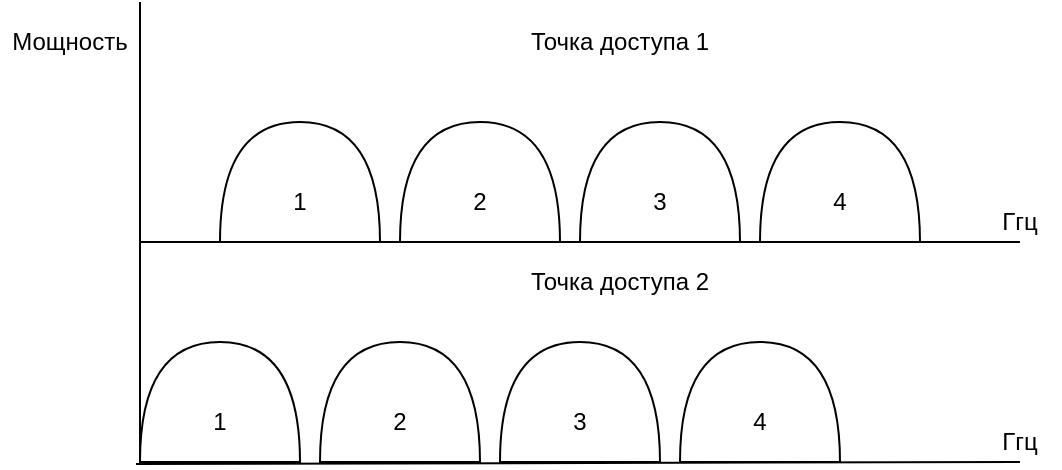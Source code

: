 <mxfile version="13.7.3" type="device"><diagram id="E2hhat81i2YUC2gKgNFm" name="Page-1"><mxGraphModel dx="946" dy="614" grid="1" gridSize="10" guides="1" tooltips="1" connect="1" arrows="1" fold="1" page="1" pageScale="1" pageWidth="827" pageHeight="1169" math="0" shadow="0"><root><mxCell id="0"/><mxCell id="1" parent="0"/><mxCell id="m9wnqFR6aFMrM1f_N6FY-1" value="" style="endArrow=none;html=1;" edge="1" parent="1"><mxGeometry width="50" height="50" relative="1" as="geometry"><mxPoint x="120" y="240" as="sourcePoint"/><mxPoint x="120" y="120" as="targetPoint"/></mxGeometry></mxCell><mxCell id="m9wnqFR6aFMrM1f_N6FY-2" value="" style="endArrow=none;html=1;" edge="1" parent="1"><mxGeometry width="50" height="50" relative="1" as="geometry"><mxPoint x="120" y="240" as="sourcePoint"/><mxPoint x="560" y="240" as="targetPoint"/></mxGeometry></mxCell><mxCell id="m9wnqFR6aFMrM1f_N6FY-3" value="" style="shape=or;whiteSpace=wrap;html=1;rotation=-90;" vertex="1" parent="1"><mxGeometry x="170" y="170" width="60" height="80" as="geometry"/></mxCell><mxCell id="m9wnqFR6aFMrM1f_N6FY-4" value="" style="shape=or;whiteSpace=wrap;html=1;rotation=-90;" vertex="1" parent="1"><mxGeometry x="260" y="170" width="60" height="80" as="geometry"/></mxCell><mxCell id="m9wnqFR6aFMrM1f_N6FY-5" value="" style="shape=or;whiteSpace=wrap;html=1;rotation=-90;" vertex="1" parent="1"><mxGeometry x="350" y="170" width="60" height="80" as="geometry"/></mxCell><mxCell id="m9wnqFR6aFMrM1f_N6FY-6" value="" style="shape=or;whiteSpace=wrap;html=1;rotation=-90;" vertex="1" parent="1"><mxGeometry x="440" y="170" width="60" height="80" as="geometry"/></mxCell><mxCell id="m9wnqFR6aFMrM1f_N6FY-7" value="1" style="text;html=1;strokeColor=none;fillColor=none;align=center;verticalAlign=middle;whiteSpace=wrap;rounded=0;" vertex="1" parent="1"><mxGeometry x="180" y="210" width="40" height="20" as="geometry"/></mxCell><mxCell id="m9wnqFR6aFMrM1f_N6FY-8" value="2" style="text;html=1;strokeColor=none;fillColor=none;align=center;verticalAlign=middle;whiteSpace=wrap;rounded=0;" vertex="1" parent="1"><mxGeometry x="270" y="210" width="40" height="20" as="geometry"/></mxCell><mxCell id="m9wnqFR6aFMrM1f_N6FY-9" value="3" style="text;html=1;strokeColor=none;fillColor=none;align=center;verticalAlign=middle;whiteSpace=wrap;rounded=0;" vertex="1" parent="1"><mxGeometry x="360" y="210" width="40" height="20" as="geometry"/></mxCell><mxCell id="m9wnqFR6aFMrM1f_N6FY-10" value="4" style="text;html=1;strokeColor=none;fillColor=none;align=center;verticalAlign=middle;whiteSpace=wrap;rounded=0;" vertex="1" parent="1"><mxGeometry x="450" y="210" width="40" height="20" as="geometry"/></mxCell><mxCell id="m9wnqFR6aFMrM1f_N6FY-11" value="Ггц" style="text;html=1;strokeColor=none;fillColor=none;align=center;verticalAlign=middle;whiteSpace=wrap;rounded=0;" vertex="1" parent="1"><mxGeometry x="540" y="220" width="40" height="20" as="geometry"/></mxCell><mxCell id="m9wnqFR6aFMrM1f_N6FY-12" value="Мощность" style="text;html=1;strokeColor=none;fillColor=none;align=center;verticalAlign=middle;whiteSpace=wrap;rounded=0;" vertex="1" parent="1"><mxGeometry x="50" y="130" width="70" height="20" as="geometry"/></mxCell><mxCell id="m9wnqFR6aFMrM1f_N6FY-13" value="Точка доступа 1" style="text;html=1;strokeColor=none;fillColor=none;align=center;verticalAlign=middle;whiteSpace=wrap;rounded=0;" vertex="1" parent="1"><mxGeometry x="280" y="130" width="160" height="20" as="geometry"/></mxCell><mxCell id="m9wnqFR6aFMrM1f_N6FY-27" value="" style="endArrow=none;html=1;" edge="1" parent="1"><mxGeometry width="50" height="50" relative="1" as="geometry"><mxPoint x="120" y="350" as="sourcePoint"/><mxPoint x="120" y="230" as="targetPoint"/></mxGeometry></mxCell><mxCell id="m9wnqFR6aFMrM1f_N6FY-28" value="" style="endArrow=none;html=1;entryX=0.5;entryY=1;entryDx=0;entryDy=0;exitX=-0.017;exitY=-0.025;exitDx=0;exitDy=0;exitPerimeter=0;" edge="1" parent="1" source="m9wnqFR6aFMrM1f_N6FY-29" target="m9wnqFR6aFMrM1f_N6FY-37"><mxGeometry width="50" height="50" relative="1" as="geometry"><mxPoint x="80" y="350" as="sourcePoint"/><mxPoint x="520" y="350" as="targetPoint"/></mxGeometry></mxCell><mxCell id="m9wnqFR6aFMrM1f_N6FY-29" value="" style="shape=or;whiteSpace=wrap;html=1;rotation=-90;" vertex="1" parent="1"><mxGeometry x="130" y="280" width="60" height="80" as="geometry"/></mxCell><mxCell id="m9wnqFR6aFMrM1f_N6FY-30" value="" style="shape=or;whiteSpace=wrap;html=1;rotation=-90;" vertex="1" parent="1"><mxGeometry x="220" y="280" width="60" height="80" as="geometry"/></mxCell><mxCell id="m9wnqFR6aFMrM1f_N6FY-31" value="" style="shape=or;whiteSpace=wrap;html=1;rotation=-90;" vertex="1" parent="1"><mxGeometry x="310" y="280" width="60" height="80" as="geometry"/></mxCell><mxCell id="m9wnqFR6aFMrM1f_N6FY-32" value="" style="shape=or;whiteSpace=wrap;html=1;rotation=-90;" vertex="1" parent="1"><mxGeometry x="400" y="280" width="60" height="80" as="geometry"/></mxCell><mxCell id="m9wnqFR6aFMrM1f_N6FY-33" value="1" style="text;html=1;strokeColor=none;fillColor=none;align=center;verticalAlign=middle;whiteSpace=wrap;rounded=0;" vertex="1" parent="1"><mxGeometry x="140" y="320" width="40" height="20" as="geometry"/></mxCell><mxCell id="m9wnqFR6aFMrM1f_N6FY-34" value="2" style="text;html=1;strokeColor=none;fillColor=none;align=center;verticalAlign=middle;whiteSpace=wrap;rounded=0;" vertex="1" parent="1"><mxGeometry x="230" y="320" width="40" height="20" as="geometry"/></mxCell><mxCell id="m9wnqFR6aFMrM1f_N6FY-35" value="3" style="text;html=1;strokeColor=none;fillColor=none;align=center;verticalAlign=middle;whiteSpace=wrap;rounded=0;" vertex="1" parent="1"><mxGeometry x="320" y="320" width="40" height="20" as="geometry"/></mxCell><mxCell id="m9wnqFR6aFMrM1f_N6FY-36" value="4" style="text;html=1;strokeColor=none;fillColor=none;align=center;verticalAlign=middle;whiteSpace=wrap;rounded=0;" vertex="1" parent="1"><mxGeometry x="410" y="320" width="40" height="20" as="geometry"/></mxCell><mxCell id="m9wnqFR6aFMrM1f_N6FY-37" value="Ггц" style="text;html=1;strokeColor=none;fillColor=none;align=center;verticalAlign=middle;whiteSpace=wrap;rounded=0;" vertex="1" parent="1"><mxGeometry x="540" y="330" width="40" height="20" as="geometry"/></mxCell><mxCell id="m9wnqFR6aFMrM1f_N6FY-39" value="Точка доступа 2" style="text;html=1;strokeColor=none;fillColor=none;align=center;verticalAlign=middle;whiteSpace=wrap;rounded=0;" vertex="1" parent="1"><mxGeometry x="280" y="250" width="160" height="20" as="geometry"/></mxCell></root></mxGraphModel></diagram></mxfile>